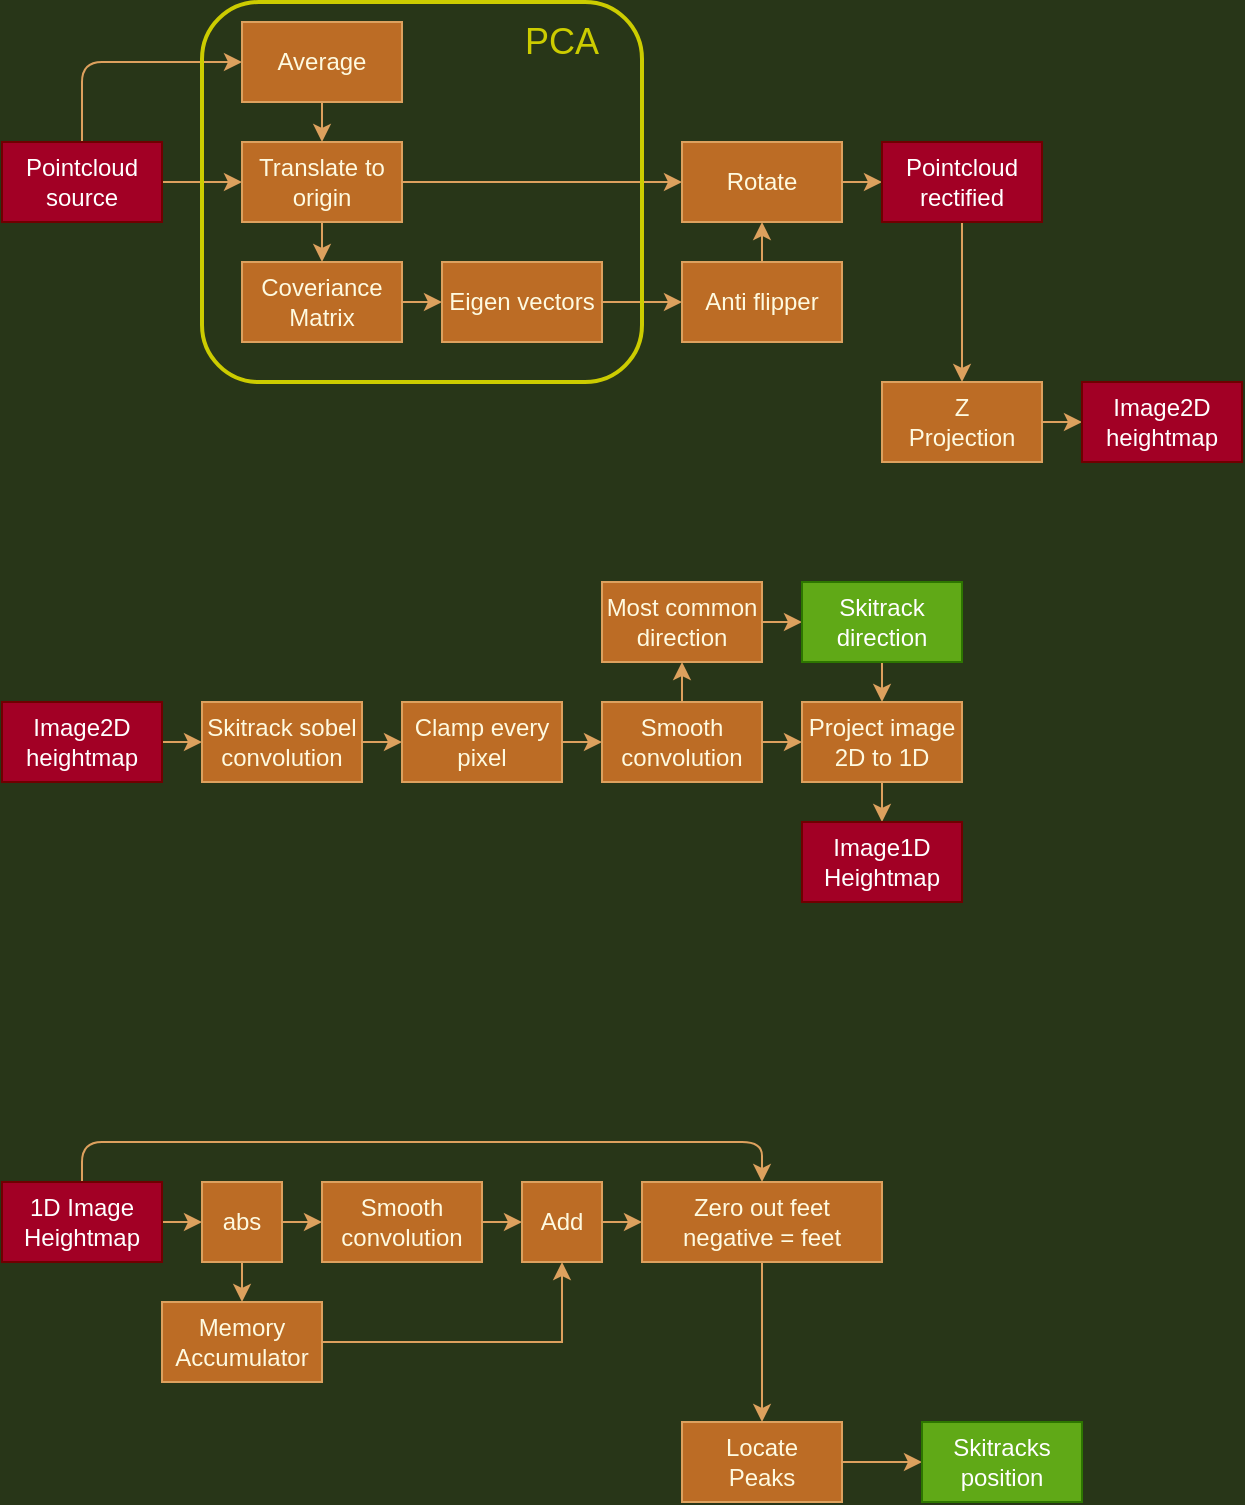 <mxfile version="14.4.6" type="device"><diagram id="NbCfHLJ73H7A8diP-wPz" name="Page-1"><mxGraphModel dx="1539" dy="858" grid="1" gridSize="10" guides="1" tooltips="1" connect="1" arrows="1" fold="1" page="1" pageScale="1" pageWidth="850" pageHeight="1100" background="#283618" math="0" shadow="0"><root><mxCell id="0"/><mxCell id="1" parent="0"/><mxCell id="7k22gU2KepfbyPMtFsQA-22" style="edgeStyle=orthogonalEdgeStyle;curved=0;rounded=1;sketch=0;orthogonalLoop=1;jettySize=auto;html=1;exitX=1;exitY=0.5;exitDx=0;exitDy=0;entryX=0;entryY=0.5;entryDx=0;entryDy=0;strokeColor=#DDA15E;fillColor=#BC6C25;fontColor=#FEFAE0;" parent="1" source="7k22gU2KepfbyPMtFsQA-1" target="7k22gU2KepfbyPMtFsQA-2" edge="1"><mxGeometry relative="1" as="geometry"/></mxCell><mxCell id="7k22gU2KepfbyPMtFsQA-1" value="Coveriance Matrix" style="rounded=0;whiteSpace=wrap;html=1;fillColor=#BC6C25;strokeColor=#DDA15E;fontColor=#FEFAE0;" parent="1" vertex="1"><mxGeometry x="160" y="220" width="80" height="40" as="geometry"/></mxCell><mxCell id="7k22gU2KepfbyPMtFsQA-23" style="edgeStyle=orthogonalEdgeStyle;curved=0;rounded=1;sketch=0;orthogonalLoop=1;jettySize=auto;html=1;exitX=1;exitY=0.5;exitDx=0;exitDy=0;entryX=0;entryY=0.5;entryDx=0;entryDy=0;strokeColor=#DDA15E;fillColor=#BC6C25;fontColor=#FEFAE0;" parent="1" source="7k22gU2KepfbyPMtFsQA-2" target="7k22gU2KepfbyPMtFsQA-3" edge="1"><mxGeometry relative="1" as="geometry"/></mxCell><mxCell id="7k22gU2KepfbyPMtFsQA-2" value="Eigen vectors" style="rounded=0;whiteSpace=wrap;html=1;fillColor=#BC6C25;strokeColor=#DDA15E;fontColor=#FEFAE0;" parent="1" vertex="1"><mxGeometry x="260" y="220" width="80" height="40" as="geometry"/></mxCell><mxCell id="7k22gU2KepfbyPMtFsQA-40" style="edgeStyle=orthogonalEdgeStyle;curved=0;rounded=1;sketch=0;orthogonalLoop=1;jettySize=auto;html=1;exitX=0.5;exitY=0;exitDx=0;exitDy=0;entryX=0.5;entryY=1;entryDx=0;entryDy=0;strokeColor=#DDA15E;fillColor=#BC6C25;fontColor=#FEFAE0;" parent="1" source="7k22gU2KepfbyPMtFsQA-3" target="7k22gU2KepfbyPMtFsQA-5" edge="1"><mxGeometry relative="1" as="geometry"/></mxCell><mxCell id="7k22gU2KepfbyPMtFsQA-3" value="Anti flipper" style="rounded=0;whiteSpace=wrap;html=1;fillColor=#BC6C25;strokeColor=#DDA15E;fontColor=#FEFAE0;" parent="1" vertex="1"><mxGeometry x="380" y="220" width="80" height="40" as="geometry"/></mxCell><mxCell id="7k22gU2KepfbyPMtFsQA-21" style="edgeStyle=orthogonalEdgeStyle;curved=0;rounded=1;sketch=0;orthogonalLoop=1;jettySize=auto;html=1;exitX=1;exitY=0.5;exitDx=0;exitDy=0;entryX=0;entryY=0.5;entryDx=0;entryDy=0;strokeColor=#DDA15E;fillColor=#BC6C25;fontColor=#FEFAE0;" parent="1" source="7k22gU2KepfbyPMtFsQA-4" target="7k22gU2KepfbyPMtFsQA-6" edge="1"><mxGeometry relative="1" as="geometry"/></mxCell><mxCell id="7k22gU2KepfbyPMtFsQA-37" style="edgeStyle=orthogonalEdgeStyle;curved=0;rounded=1;sketch=0;orthogonalLoop=1;jettySize=auto;html=1;exitX=0.5;exitY=0;exitDx=0;exitDy=0;entryX=0;entryY=0.5;entryDx=0;entryDy=0;strokeColor=#DDA15E;fillColor=#BC6C25;fontColor=#FEFAE0;" parent="1" source="7k22gU2KepfbyPMtFsQA-4" target="7k22gU2KepfbyPMtFsQA-36" edge="1"><mxGeometry relative="1" as="geometry"/></mxCell><mxCell id="7k22gU2KepfbyPMtFsQA-4" value="Pointcloud&lt;br&gt;source" style="rounded=0;whiteSpace=wrap;html=1;fillColor=#a20025;strokeColor=#6F0000;fontColor=#ffffff;" parent="1" vertex="1"><mxGeometry x="40" y="160" width="80" height="40" as="geometry"/></mxCell><mxCell id="7bvxLQCgZIZBjvRh4FPY-1" style="edgeStyle=orthogonalEdgeStyle;rounded=0;orthogonalLoop=1;jettySize=auto;html=1;exitX=1;exitY=0.5;exitDx=0;exitDy=0;entryX=0;entryY=0.5;entryDx=0;entryDy=0;strokeColor=#DDA15E;" edge="1" parent="1" source="7k22gU2KepfbyPMtFsQA-5" target="7k22gU2KepfbyPMtFsQA-42"><mxGeometry relative="1" as="geometry"/></mxCell><mxCell id="7k22gU2KepfbyPMtFsQA-5" value="Rotate" style="rounded=0;whiteSpace=wrap;html=1;fillColor=#BC6C25;strokeColor=#DDA15E;fontColor=#FEFAE0;" parent="1" vertex="1"><mxGeometry x="380" y="160" width="80" height="40" as="geometry"/></mxCell><mxCell id="7k22gU2KepfbyPMtFsQA-24" style="edgeStyle=orthogonalEdgeStyle;curved=0;rounded=1;sketch=0;orthogonalLoop=1;jettySize=auto;html=1;exitX=0.5;exitY=1;exitDx=0;exitDy=0;entryX=0.5;entryY=0;entryDx=0;entryDy=0;strokeColor=#DDA15E;fillColor=#BC6C25;fontColor=#FEFAE0;" parent="1" source="7k22gU2KepfbyPMtFsQA-6" target="7k22gU2KepfbyPMtFsQA-1" edge="1"><mxGeometry relative="1" as="geometry"/></mxCell><mxCell id="7k22gU2KepfbyPMtFsQA-41" style="edgeStyle=orthogonalEdgeStyle;curved=0;rounded=1;sketch=0;orthogonalLoop=1;jettySize=auto;html=1;exitX=1;exitY=0.5;exitDx=0;exitDy=0;entryX=0;entryY=0.5;entryDx=0;entryDy=0;strokeColor=#DDA15E;fillColor=#BC6C25;fontColor=#FEFAE0;" parent="1" source="7k22gU2KepfbyPMtFsQA-6" target="7k22gU2KepfbyPMtFsQA-5" edge="1"><mxGeometry relative="1" as="geometry"/></mxCell><mxCell id="7k22gU2KepfbyPMtFsQA-6" value="Translate to origin" style="rounded=0;whiteSpace=wrap;html=1;fillColor=#BC6C25;strokeColor=#DDA15E;fontColor=#FEFAE0;" parent="1" vertex="1"><mxGeometry x="160" y="160" width="80" height="40" as="geometry"/></mxCell><mxCell id="7k22gU2KepfbyPMtFsQA-107" style="edgeStyle=orthogonalEdgeStyle;curved=0;rounded=1;sketch=0;orthogonalLoop=1;jettySize=auto;html=1;exitX=0.5;exitY=1;exitDx=0;exitDy=0;entryX=0.5;entryY=0;entryDx=0;entryDy=0;strokeColor=#DDA15E;fillColor=#BC6C25;fontSize=18;fontColor=#CCCC00;" parent="1" source="7k22gU2KepfbyPMtFsQA-36" target="7k22gU2KepfbyPMtFsQA-6" edge="1"><mxGeometry relative="1" as="geometry"/></mxCell><mxCell id="7k22gU2KepfbyPMtFsQA-36" value="Average" style="rounded=0;whiteSpace=wrap;html=1;fillColor=#BC6C25;strokeColor=#DDA15E;fontColor=#FEFAE0;" parent="1" vertex="1"><mxGeometry x="160" y="100" width="80" height="40" as="geometry"/></mxCell><mxCell id="7bvxLQCgZIZBjvRh4FPY-9" style="edgeStyle=orthogonalEdgeStyle;rounded=0;orthogonalLoop=1;jettySize=auto;html=1;exitX=0.5;exitY=1;exitDx=0;exitDy=0;entryX=0.5;entryY=0;entryDx=0;entryDy=0;strokeColor=#DDA15E;" edge="1" parent="1" source="7k22gU2KepfbyPMtFsQA-42" target="7k22gU2KepfbyPMtFsQA-70"><mxGeometry relative="1" as="geometry"/></mxCell><mxCell id="7k22gU2KepfbyPMtFsQA-42" value="Pointcloud&lt;br&gt;rectified" style="rounded=0;whiteSpace=wrap;html=1;fillColor=#a20025;strokeColor=#6F0000;fontColor=#ffffff;glass=0;sketch=0;shadow=0;absoluteArcSize=0;snapToPoint=1;" parent="1" vertex="1"><mxGeometry x="480" y="160" width="80" height="40" as="geometry"/></mxCell><mxCell id="7k22gU2KepfbyPMtFsQA-58" style="edgeStyle=orthogonalEdgeStyle;curved=0;rounded=1;sketch=0;orthogonalLoop=1;jettySize=auto;html=1;exitX=1;exitY=0.5;exitDx=0;exitDy=0;entryX=0;entryY=0.5;entryDx=0;entryDy=0;strokeColor=#DDA15E;fillColor=#BC6C25;fontColor=#FEFAE0;" parent="1" source="7k22gU2KepfbyPMtFsQA-50" target="7k22gU2KepfbyPMtFsQA-53" edge="1"><mxGeometry relative="1" as="geometry"/></mxCell><mxCell id="7k22gU2KepfbyPMtFsQA-50" value="Image2D&lt;br&gt;heightmap" style="rounded=0;whiteSpace=wrap;html=1;fillColor=#a20025;strokeColor=#6F0000;fontColor=#ffffff;" parent="1" vertex="1"><mxGeometry x="40" y="440" width="80" height="40" as="geometry"/></mxCell><mxCell id="7k22gU2KepfbyPMtFsQA-59" style="edgeStyle=orthogonalEdgeStyle;curved=0;rounded=1;sketch=0;orthogonalLoop=1;jettySize=auto;html=1;exitX=1;exitY=0.5;exitDx=0;exitDy=0;entryX=0;entryY=0.5;entryDx=0;entryDy=0;strokeColor=#DDA15E;fillColor=#BC6C25;fontColor=#FEFAE0;" parent="1" source="7k22gU2KepfbyPMtFsQA-53" target="7k22gU2KepfbyPMtFsQA-54" edge="1"><mxGeometry relative="1" as="geometry"/></mxCell><mxCell id="7k22gU2KepfbyPMtFsQA-53" value="Skitrack sobel&lt;br&gt;convolution" style="rounded=0;whiteSpace=wrap;html=1;fillColor=#BC6C25;strokeColor=#DDA15E;fontColor=#FEFAE0;" parent="1" vertex="1"><mxGeometry x="140" y="440" width="80" height="40" as="geometry"/></mxCell><mxCell id="7k22gU2KepfbyPMtFsQA-60" style="edgeStyle=orthogonalEdgeStyle;curved=0;rounded=1;sketch=0;orthogonalLoop=1;jettySize=auto;html=1;exitX=1;exitY=0.5;exitDx=0;exitDy=0;entryX=0;entryY=0.5;entryDx=0;entryDy=0;strokeColor=#DDA15E;fillColor=#BC6C25;fontColor=#FEFAE0;" parent="1" source="7k22gU2KepfbyPMtFsQA-54" target="7k22gU2KepfbyPMtFsQA-55" edge="1"><mxGeometry relative="1" as="geometry"/></mxCell><mxCell id="7k22gU2KepfbyPMtFsQA-54" value="Clamp every pixel" style="rounded=0;whiteSpace=wrap;html=1;fillColor=#BC6C25;strokeColor=#DDA15E;fontColor=#FEFAE0;" parent="1" vertex="1"><mxGeometry x="240" y="440" width="80" height="40" as="geometry"/></mxCell><mxCell id="7k22gU2KepfbyPMtFsQA-63" style="edgeStyle=orthogonalEdgeStyle;curved=0;rounded=1;sketch=0;orthogonalLoop=1;jettySize=auto;html=1;exitX=1;exitY=0.5;exitDx=0;exitDy=0;entryX=0;entryY=0.5;entryDx=0;entryDy=0;strokeColor=#DDA15E;fillColor=#BC6C25;fontColor=#FEFAE0;" parent="1" source="7k22gU2KepfbyPMtFsQA-55" target="7k22gU2KepfbyPMtFsQA-57" edge="1"><mxGeometry relative="1" as="geometry"/></mxCell><mxCell id="7bvxLQCgZIZBjvRh4FPY-18" style="edgeStyle=orthogonalEdgeStyle;rounded=0;orthogonalLoop=1;jettySize=auto;html=1;exitX=0.5;exitY=0;exitDx=0;exitDy=0;entryX=0.5;entryY=1;entryDx=0;entryDy=0;strokeColor=#DDA15E;" edge="1" parent="1" source="7k22gU2KepfbyPMtFsQA-55" target="7k22gU2KepfbyPMtFsQA-56"><mxGeometry relative="1" as="geometry"/></mxCell><mxCell id="7k22gU2KepfbyPMtFsQA-55" value="Smooth&lt;br&gt;convolution" style="rounded=0;whiteSpace=wrap;html=1;fillColor=#BC6C25;strokeColor=#DDA15E;fontColor=#FEFAE0;" parent="1" vertex="1"><mxGeometry x="340" y="440" width="80" height="40" as="geometry"/></mxCell><mxCell id="7k22gU2KepfbyPMtFsQA-64" style="edgeStyle=orthogonalEdgeStyle;curved=0;rounded=1;sketch=0;orthogonalLoop=1;jettySize=auto;html=1;exitX=1;exitY=0.5;exitDx=0;exitDy=0;entryX=0;entryY=0.5;entryDx=0;entryDy=0;strokeColor=#DDA15E;fillColor=#BC6C25;fontColor=#FEFAE0;" parent="1" source="7k22gU2KepfbyPMtFsQA-56" target="7k22gU2KepfbyPMtFsQA-62" edge="1"><mxGeometry relative="1" as="geometry"/></mxCell><mxCell id="7k22gU2KepfbyPMtFsQA-56" value="Most common direction" style="rounded=0;whiteSpace=wrap;html=1;fillColor=#BC6C25;strokeColor=#DDA15E;fontColor=#FEFAE0;" parent="1" vertex="1"><mxGeometry x="340" y="380" width="80" height="40" as="geometry"/></mxCell><mxCell id="7bvxLQCgZIZBjvRh4FPY-16" style="edgeStyle=orthogonalEdgeStyle;rounded=0;orthogonalLoop=1;jettySize=auto;html=1;exitX=0.5;exitY=1;exitDx=0;exitDy=0;entryX=0.5;entryY=0;entryDx=0;entryDy=0;strokeColor=#DDA15E;" edge="1" parent="1" source="7k22gU2KepfbyPMtFsQA-57" target="7k22gU2KepfbyPMtFsQA-65"><mxGeometry relative="1" as="geometry"/></mxCell><mxCell id="7k22gU2KepfbyPMtFsQA-57" value="Project image&lt;br&gt;2D to 1D" style="rounded=0;whiteSpace=wrap;html=1;fillColor=#BC6C25;strokeColor=#DDA15E;fontColor=#FEFAE0;" parent="1" vertex="1"><mxGeometry x="440" y="440" width="80" height="40" as="geometry"/></mxCell><mxCell id="7bvxLQCgZIZBjvRh4FPY-17" style="edgeStyle=orthogonalEdgeStyle;rounded=0;orthogonalLoop=1;jettySize=auto;html=1;exitX=0.5;exitY=1;exitDx=0;exitDy=0;entryX=0.5;entryY=0;entryDx=0;entryDy=0;strokeColor=#DDA15E;" edge="1" parent="1" source="7k22gU2KepfbyPMtFsQA-62" target="7k22gU2KepfbyPMtFsQA-57"><mxGeometry relative="1" as="geometry"/></mxCell><mxCell id="7k22gU2KepfbyPMtFsQA-62" value="Skitrack&lt;br&gt;direction" style="rounded=0;whiteSpace=wrap;html=1;strokeColor=#2D7600;fontColor=#ffffff;fillColor=#60a917;" parent="1" vertex="1"><mxGeometry x="440" y="380" width="80" height="40" as="geometry"/></mxCell><mxCell id="7k22gU2KepfbyPMtFsQA-65" value="Image1D&lt;br&gt;Heightmap" style="rounded=0;whiteSpace=wrap;html=1;fillColor=#a20025;strokeColor=#6F0000;fontColor=#ffffff;" parent="1" vertex="1"><mxGeometry x="440" y="500" width="80" height="40" as="geometry"/></mxCell><mxCell id="7k22gU2KepfbyPMtFsQA-77" style="edgeStyle=orthogonalEdgeStyle;curved=0;rounded=1;sketch=0;orthogonalLoop=1;jettySize=auto;html=1;exitX=1;exitY=0.5;exitDx=0;exitDy=0;entryX=0;entryY=0.5;entryDx=0;entryDy=0;strokeColor=#DDA15E;fillColor=#BC6C25;fontColor=#FEFAE0;" parent="1" source="7k22gU2KepfbyPMtFsQA-68" target="7k22gU2KepfbyPMtFsQA-76" edge="1"><mxGeometry relative="1" as="geometry"/></mxCell><mxCell id="7k22gU2KepfbyPMtFsQA-94" style="edgeStyle=orthogonalEdgeStyle;curved=0;rounded=1;sketch=0;orthogonalLoop=1;jettySize=auto;html=1;exitX=0.5;exitY=0;exitDx=0;exitDy=0;entryX=0.5;entryY=0;entryDx=0;entryDy=0;strokeColor=#DDA15E;fillColor=#BC6C25;fontColor=#FEFAE0;" parent="1" source="7k22gU2KepfbyPMtFsQA-68" target="7k22gU2KepfbyPMtFsQA-87" edge="1"><mxGeometry relative="1" as="geometry"/></mxCell><mxCell id="7k22gU2KepfbyPMtFsQA-68" value="1D Image&lt;br&gt;Heightmap" style="rounded=0;whiteSpace=wrap;html=1;fillColor=#a20025;strokeColor=#6F0000;fontColor=#ffffff;" parent="1" vertex="1"><mxGeometry x="40" y="680" width="80" height="40" as="geometry"/></mxCell><mxCell id="7bvxLQCgZIZBjvRh4FPY-4" style="edgeStyle=orthogonalEdgeStyle;rounded=0;orthogonalLoop=1;jettySize=auto;html=1;exitX=1;exitY=0.5;exitDx=0;exitDy=0;entryX=0;entryY=0.5;entryDx=0;entryDy=0;strokeColor=#DDA15E;" edge="1" parent="1" source="7k22gU2KepfbyPMtFsQA-70" target="7k22gU2KepfbyPMtFsQA-72"><mxGeometry relative="1" as="geometry"/></mxCell><mxCell id="7k22gU2KepfbyPMtFsQA-70" value="Z&lt;br&gt;Projection" style="rounded=0;whiteSpace=wrap;html=1;fillColor=#BC6C25;strokeColor=#DDA15E;fontColor=#FEFAE0;" parent="1" vertex="1"><mxGeometry x="480" y="280" width="80" height="40" as="geometry"/></mxCell><mxCell id="7k22gU2KepfbyPMtFsQA-72" value="Image2D&lt;br&gt;heightmap" style="rounded=0;whiteSpace=wrap;html=1;strokeColor=#6F0000;fontColor=#ffffff;fillColor=#a20025;" parent="1" vertex="1"><mxGeometry x="580" y="280" width="80" height="40" as="geometry"/></mxCell><mxCell id="7k22gU2KepfbyPMtFsQA-81" style="edgeStyle=orthogonalEdgeStyle;curved=0;rounded=1;sketch=0;orthogonalLoop=1;jettySize=auto;html=1;exitX=1;exitY=0.5;exitDx=0;exitDy=0;entryX=0;entryY=0.5;entryDx=0;entryDy=0;strokeColor=#DDA15E;fillColor=#BC6C25;fontColor=#FEFAE0;" parent="1" source="7k22gU2KepfbyPMtFsQA-76" target="7k22gU2KepfbyPMtFsQA-78" edge="1"><mxGeometry relative="1" as="geometry"/></mxCell><mxCell id="7k22gU2KepfbyPMtFsQA-82" style="edgeStyle=orthogonalEdgeStyle;curved=0;rounded=1;sketch=0;orthogonalLoop=1;jettySize=auto;html=1;exitX=0.5;exitY=1;exitDx=0;exitDy=0;entryX=0.5;entryY=0;entryDx=0;entryDy=0;strokeColor=#DDA15E;fillColor=#BC6C25;fontColor=#FEFAE0;" parent="1" source="7k22gU2KepfbyPMtFsQA-76" target="7k22gU2KepfbyPMtFsQA-79" edge="1"><mxGeometry relative="1" as="geometry"/></mxCell><mxCell id="7k22gU2KepfbyPMtFsQA-76" value="abs" style="rounded=0;whiteSpace=wrap;html=1;fillColor=#BC6C25;strokeColor=#DDA15E;fontColor=#FEFAE0;" parent="1" vertex="1"><mxGeometry x="140" y="680" width="40" height="40" as="geometry"/></mxCell><mxCell id="7bvxLQCgZIZBjvRh4FPY-7" style="edgeStyle=orthogonalEdgeStyle;rounded=0;orthogonalLoop=1;jettySize=auto;html=1;exitX=1;exitY=0.5;exitDx=0;exitDy=0;entryX=0;entryY=0.5;entryDx=0;entryDy=0;strokeColor=#DDA15E;" edge="1" parent="1" source="7k22gU2KepfbyPMtFsQA-78" target="7k22gU2KepfbyPMtFsQA-83"><mxGeometry relative="1" as="geometry"/></mxCell><mxCell id="7k22gU2KepfbyPMtFsQA-78" value="Smooth&lt;br&gt;convolution" style="rounded=0;whiteSpace=wrap;html=1;fillColor=#BC6C25;strokeColor=#DDA15E;fontColor=#FEFAE0;" parent="1" vertex="1"><mxGeometry x="200" y="680" width="80" height="40" as="geometry"/></mxCell><mxCell id="7bvxLQCgZIZBjvRh4FPY-6" style="edgeStyle=orthogonalEdgeStyle;rounded=0;orthogonalLoop=1;jettySize=auto;html=1;exitX=1;exitY=0.5;exitDx=0;exitDy=0;entryX=0.5;entryY=1;entryDx=0;entryDy=0;strokeColor=#DDA15E;" edge="1" parent="1" source="7k22gU2KepfbyPMtFsQA-79" target="7k22gU2KepfbyPMtFsQA-83"><mxGeometry relative="1" as="geometry"/></mxCell><mxCell id="7k22gU2KepfbyPMtFsQA-79" value="Memory&lt;br&gt;Accumulator" style="rounded=0;whiteSpace=wrap;html=1;fillColor=#BC6C25;strokeColor=#DDA15E;fontColor=#FEFAE0;" parent="1" vertex="1"><mxGeometry x="120" y="740" width="80" height="40" as="geometry"/></mxCell><mxCell id="7bvxLQCgZIZBjvRh4FPY-8" style="edgeStyle=orthogonalEdgeStyle;rounded=0;orthogonalLoop=1;jettySize=auto;html=1;exitX=1;exitY=0.5;exitDx=0;exitDy=0;entryX=0;entryY=0.5;entryDx=0;entryDy=0;strokeColor=#DDA15E;" edge="1" parent="1" source="7k22gU2KepfbyPMtFsQA-83" target="7k22gU2KepfbyPMtFsQA-87"><mxGeometry relative="1" as="geometry"/></mxCell><mxCell id="7k22gU2KepfbyPMtFsQA-83" value="Add" style="rounded=0;whiteSpace=wrap;html=1;fillColor=#BC6C25;strokeColor=#DDA15E;fontColor=#FEFAE0;" parent="1" vertex="1"><mxGeometry x="300" y="680" width="40" height="40" as="geometry"/></mxCell><mxCell id="7bvxLQCgZIZBjvRh4FPY-14" style="edgeStyle=orthogonalEdgeStyle;rounded=0;orthogonalLoop=1;jettySize=auto;html=1;exitX=0.5;exitY=1;exitDx=0;exitDy=0;entryX=0.5;entryY=0;entryDx=0;entryDy=0;strokeColor=#DDA15E;" edge="1" parent="1" source="7k22gU2KepfbyPMtFsQA-87" target="7k22gU2KepfbyPMtFsQA-93"><mxGeometry relative="1" as="geometry"/></mxCell><mxCell id="7k22gU2KepfbyPMtFsQA-87" value="Zero out feet&lt;br&gt;negative = feet" style="rounded=0;whiteSpace=wrap;html=1;fillColor=#BC6C25;strokeColor=#DDA15E;fontColor=#FEFAE0;" parent="1" vertex="1"><mxGeometry x="360" y="680" width="120" height="40" as="geometry"/></mxCell><mxCell id="7bvxLQCgZIZBjvRh4FPY-15" style="edgeStyle=orthogonalEdgeStyle;rounded=0;orthogonalLoop=1;jettySize=auto;html=1;exitX=1;exitY=0.5;exitDx=0;exitDy=0;entryX=0;entryY=0.5;entryDx=0;entryDy=0;strokeColor=#DDA15E;" edge="1" parent="1" source="7k22gU2KepfbyPMtFsQA-93" target="7k22gU2KepfbyPMtFsQA-100"><mxGeometry relative="1" as="geometry"/></mxCell><mxCell id="7k22gU2KepfbyPMtFsQA-93" value="Locate&lt;br&gt;Peaks" style="rounded=0;whiteSpace=wrap;html=1;fillColor=#BC6C25;strokeColor=#DDA15E;fontColor=#FEFAE0;" parent="1" vertex="1"><mxGeometry x="380" y="800" width="80" height="40" as="geometry"/></mxCell><mxCell id="7k22gU2KepfbyPMtFsQA-100" value="Skitracks position" style="rounded=0;whiteSpace=wrap;html=1;fillColor=#60a917;strokeColor=#2D7600;fontColor=#ffffff;" parent="1" vertex="1"><mxGeometry x="500" y="800" width="80" height="40" as="geometry"/></mxCell><mxCell id="7k22gU2KepfbyPMtFsQA-105" value="" style="rounded=1;whiteSpace=wrap;html=1;shadow=0;glass=0;sketch=0;strokeColor=#CCCC00;strokeWidth=2;fillColor=none;fontColor=#FEFAE0;" parent="1" vertex="1"><mxGeometry x="140" y="90" width="220" height="190" as="geometry"/></mxCell><mxCell id="7k22gU2KepfbyPMtFsQA-106" value="PCA" style="text;html=1;strokeColor=none;fillColor=none;align=center;verticalAlign=middle;whiteSpace=wrap;rounded=0;shadow=0;glass=0;sketch=0;fontColor=#CCCC00;fontSize=18;" parent="1" vertex="1"><mxGeometry x="300" y="100" width="40" height="20" as="geometry"/></mxCell></root></mxGraphModel></diagram></mxfile>